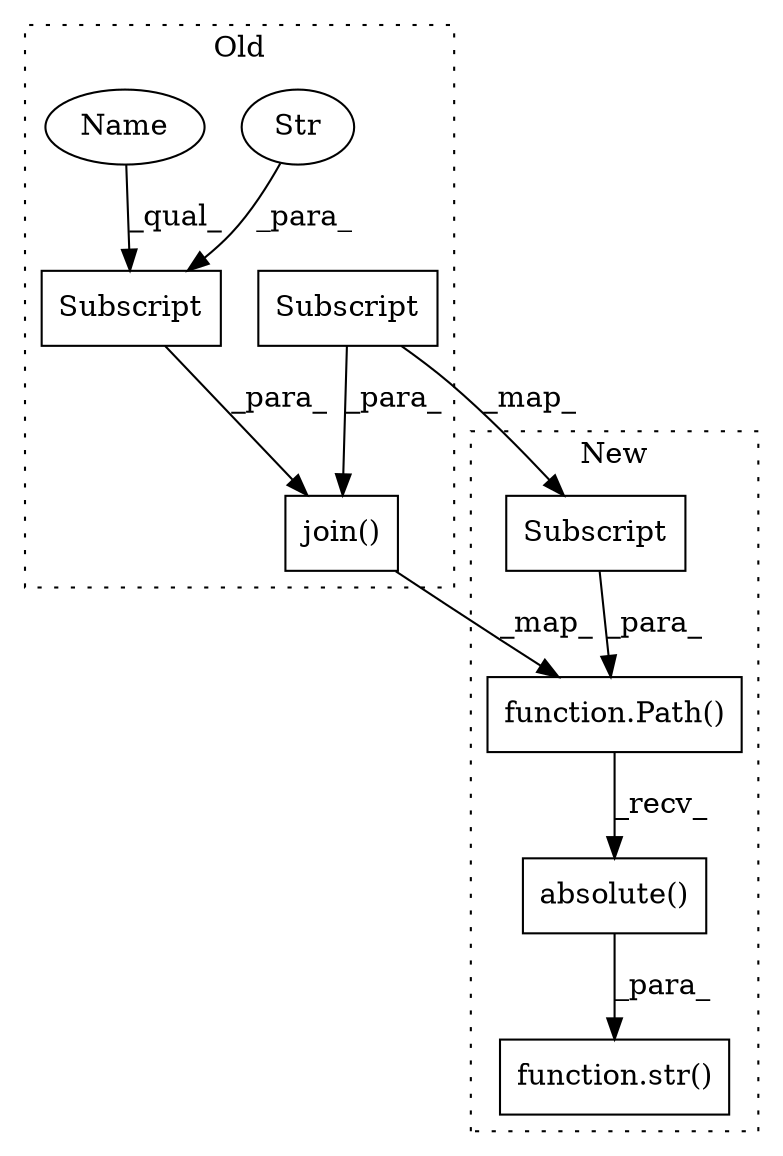 digraph G {
subgraph cluster0 {
1 [label="Subscript" a="63" s="2667,0" l="21,0" shape="box"];
3 [label="Str" a="66" s="2672" l="15" shape="ellipse"];
5 [label="join()" a="75" s="2628,2688" l="13,1" shape="box"];
7 [label="Subscript" a="63" s="2641,0" l="24,0" shape="box"];
9 [label="Name" a="87" s="2667" l="4" shape="ellipse"];
label = "Old";
style="dotted";
}
subgraph cluster1 {
2 [label="absolute()" a="75" s="2647" l="48" shape="box"];
4 [label="function.str()" a="75" s="2643,2695" l="4,1" shape="box"];
6 [label="function.Path()" a="75" s="2647,2676" l="5,1" shape="box"];
8 [label="Subscript" a="63" s="2652,0" l="24,0" shape="box"];
label = "New";
style="dotted";
}
1 -> 5 [label="_para_"];
2 -> 4 [label="_para_"];
3 -> 1 [label="_para_"];
5 -> 6 [label="_map_"];
6 -> 2 [label="_recv_"];
7 -> 5 [label="_para_"];
7 -> 8 [label="_map_"];
8 -> 6 [label="_para_"];
9 -> 1 [label="_qual_"];
}